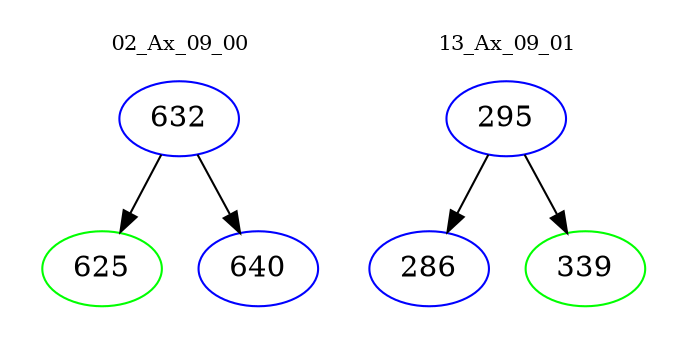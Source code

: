 digraph{
subgraph cluster_0 {
color = white
label = "02_Ax_09_00";
fontsize=10;
T0_632 [label="632", color="blue"]
T0_632 -> T0_625 [color="black"]
T0_625 [label="625", color="green"]
T0_632 -> T0_640 [color="black"]
T0_640 [label="640", color="blue"]
}
subgraph cluster_1 {
color = white
label = "13_Ax_09_01";
fontsize=10;
T1_295 [label="295", color="blue"]
T1_295 -> T1_286 [color="black"]
T1_286 [label="286", color="blue"]
T1_295 -> T1_339 [color="black"]
T1_339 [label="339", color="green"]
}
}
